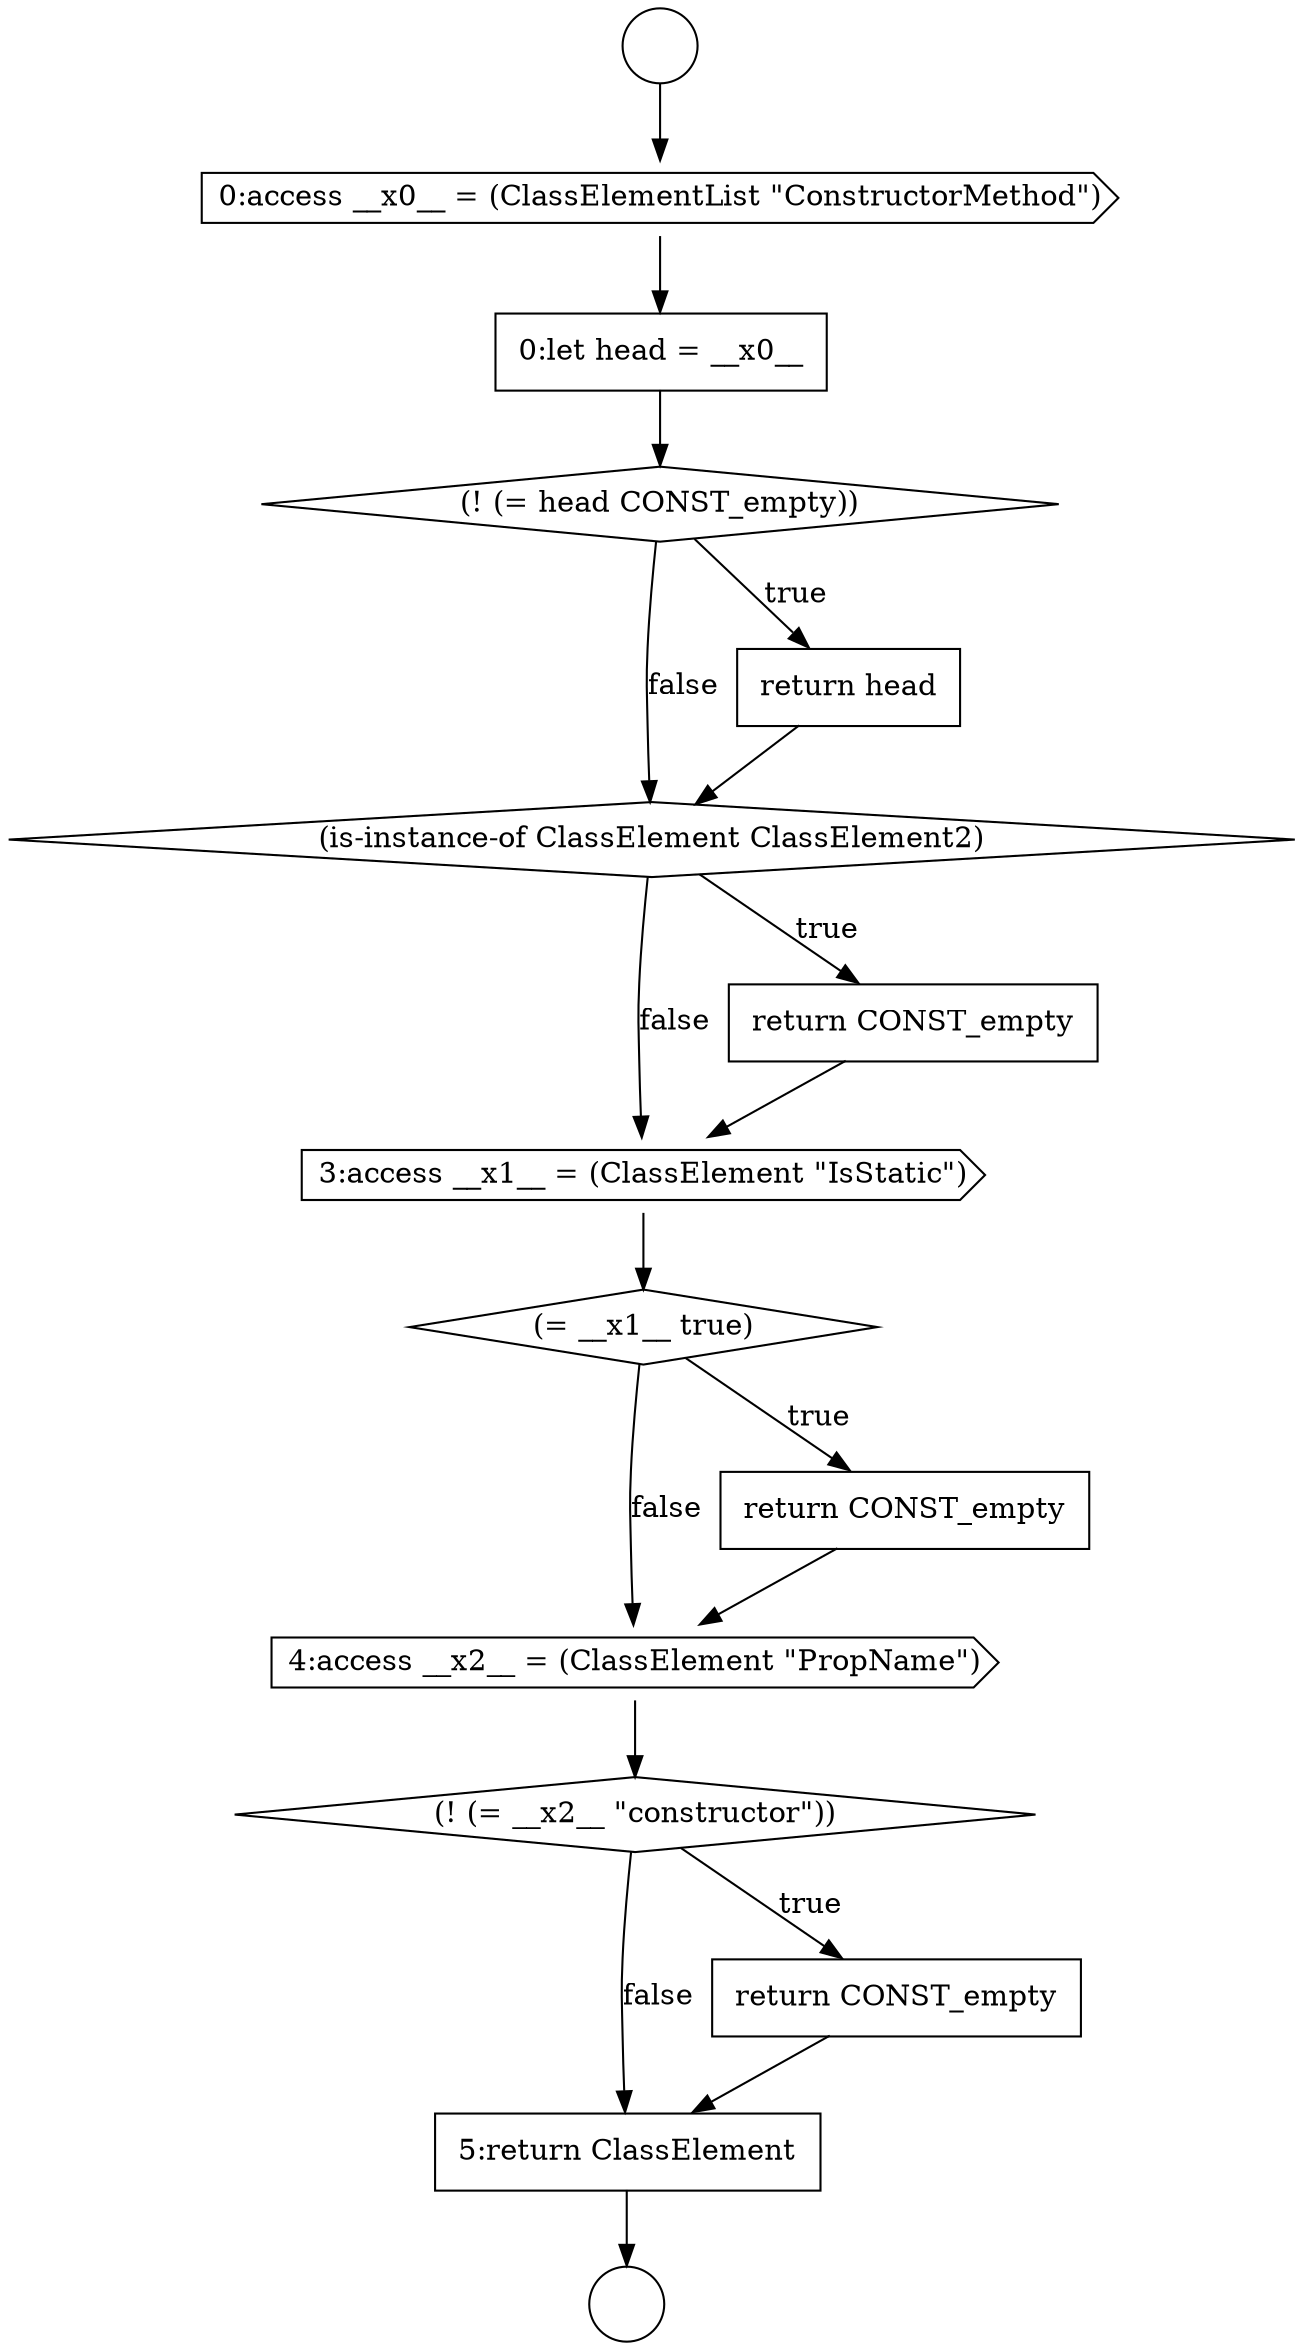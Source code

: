 digraph {
  node9644 [shape=none, margin=0, label=<<font color="black">
    <table border="0" cellborder="1" cellspacing="0" cellpadding="10">
      <tr><td align="left">5:return ClassElement</td></tr>
    </table>
  </font>> color="black" fillcolor="white" style=filled]
  node9636 [shape=diamond, label=<<font color="black">(is-instance-of ClassElement ClassElement2)</font>> color="black" fillcolor="white" style=filled]
  node9641 [shape=cds, label=<<font color="black">4:access __x2__ = (ClassElement &quot;PropName&quot;)</font>> color="black" fillcolor="white" style=filled]
  node9640 [shape=none, margin=0, label=<<font color="black">
    <table border="0" cellborder="1" cellspacing="0" cellpadding="10">
      <tr><td align="left">return CONST_empty</td></tr>
    </table>
  </font>> color="black" fillcolor="white" style=filled]
  node9630 [shape=circle label=" " color="black" fillcolor="white" style=filled]
  node9635 [shape=none, margin=0, label=<<font color="black">
    <table border="0" cellborder="1" cellspacing="0" cellpadding="10">
      <tr><td align="left">return head</td></tr>
    </table>
  </font>> color="black" fillcolor="white" style=filled]
  node9638 [shape=cds, label=<<font color="black">3:access __x1__ = (ClassElement &quot;IsStatic&quot;)</font>> color="black" fillcolor="white" style=filled]
  node9642 [shape=diamond, label=<<font color="black">(! (= __x2__ &quot;constructor&quot;))</font>> color="black" fillcolor="white" style=filled]
  node9639 [shape=diamond, label=<<font color="black">(= __x1__ true)</font>> color="black" fillcolor="white" style=filled]
  node9631 [shape=circle label=" " color="black" fillcolor="white" style=filled]
  node9634 [shape=diamond, label=<<font color="black">(! (= head CONST_empty))</font>> color="black" fillcolor="white" style=filled]
  node9643 [shape=none, margin=0, label=<<font color="black">
    <table border="0" cellborder="1" cellspacing="0" cellpadding="10">
      <tr><td align="left">return CONST_empty</td></tr>
    </table>
  </font>> color="black" fillcolor="white" style=filled]
  node9633 [shape=none, margin=0, label=<<font color="black">
    <table border="0" cellborder="1" cellspacing="0" cellpadding="10">
      <tr><td align="left">0:let head = __x0__</td></tr>
    </table>
  </font>> color="black" fillcolor="white" style=filled]
  node9632 [shape=cds, label=<<font color="black">0:access __x0__ = (ClassElementList &quot;ConstructorMethod&quot;)</font>> color="black" fillcolor="white" style=filled]
  node9637 [shape=none, margin=0, label=<<font color="black">
    <table border="0" cellborder="1" cellspacing="0" cellpadding="10">
      <tr><td align="left">return CONST_empty</td></tr>
    </table>
  </font>> color="black" fillcolor="white" style=filled]
  node9630 -> node9632 [ color="black"]
  node9635 -> node9636 [ color="black"]
  node9633 -> node9634 [ color="black"]
  node9636 -> node9637 [label=<<font color="black">true</font>> color="black"]
  node9636 -> node9638 [label=<<font color="black">false</font>> color="black"]
  node9637 -> node9638 [ color="black"]
  node9642 -> node9643 [label=<<font color="black">true</font>> color="black"]
  node9642 -> node9644 [label=<<font color="black">false</font>> color="black"]
  node9632 -> node9633 [ color="black"]
  node9641 -> node9642 [ color="black"]
  node9634 -> node9635 [label=<<font color="black">true</font>> color="black"]
  node9634 -> node9636 [label=<<font color="black">false</font>> color="black"]
  node9640 -> node9641 [ color="black"]
  node9644 -> node9631 [ color="black"]
  node9639 -> node9640 [label=<<font color="black">true</font>> color="black"]
  node9639 -> node9641 [label=<<font color="black">false</font>> color="black"]
  node9643 -> node9644 [ color="black"]
  node9638 -> node9639 [ color="black"]
}
